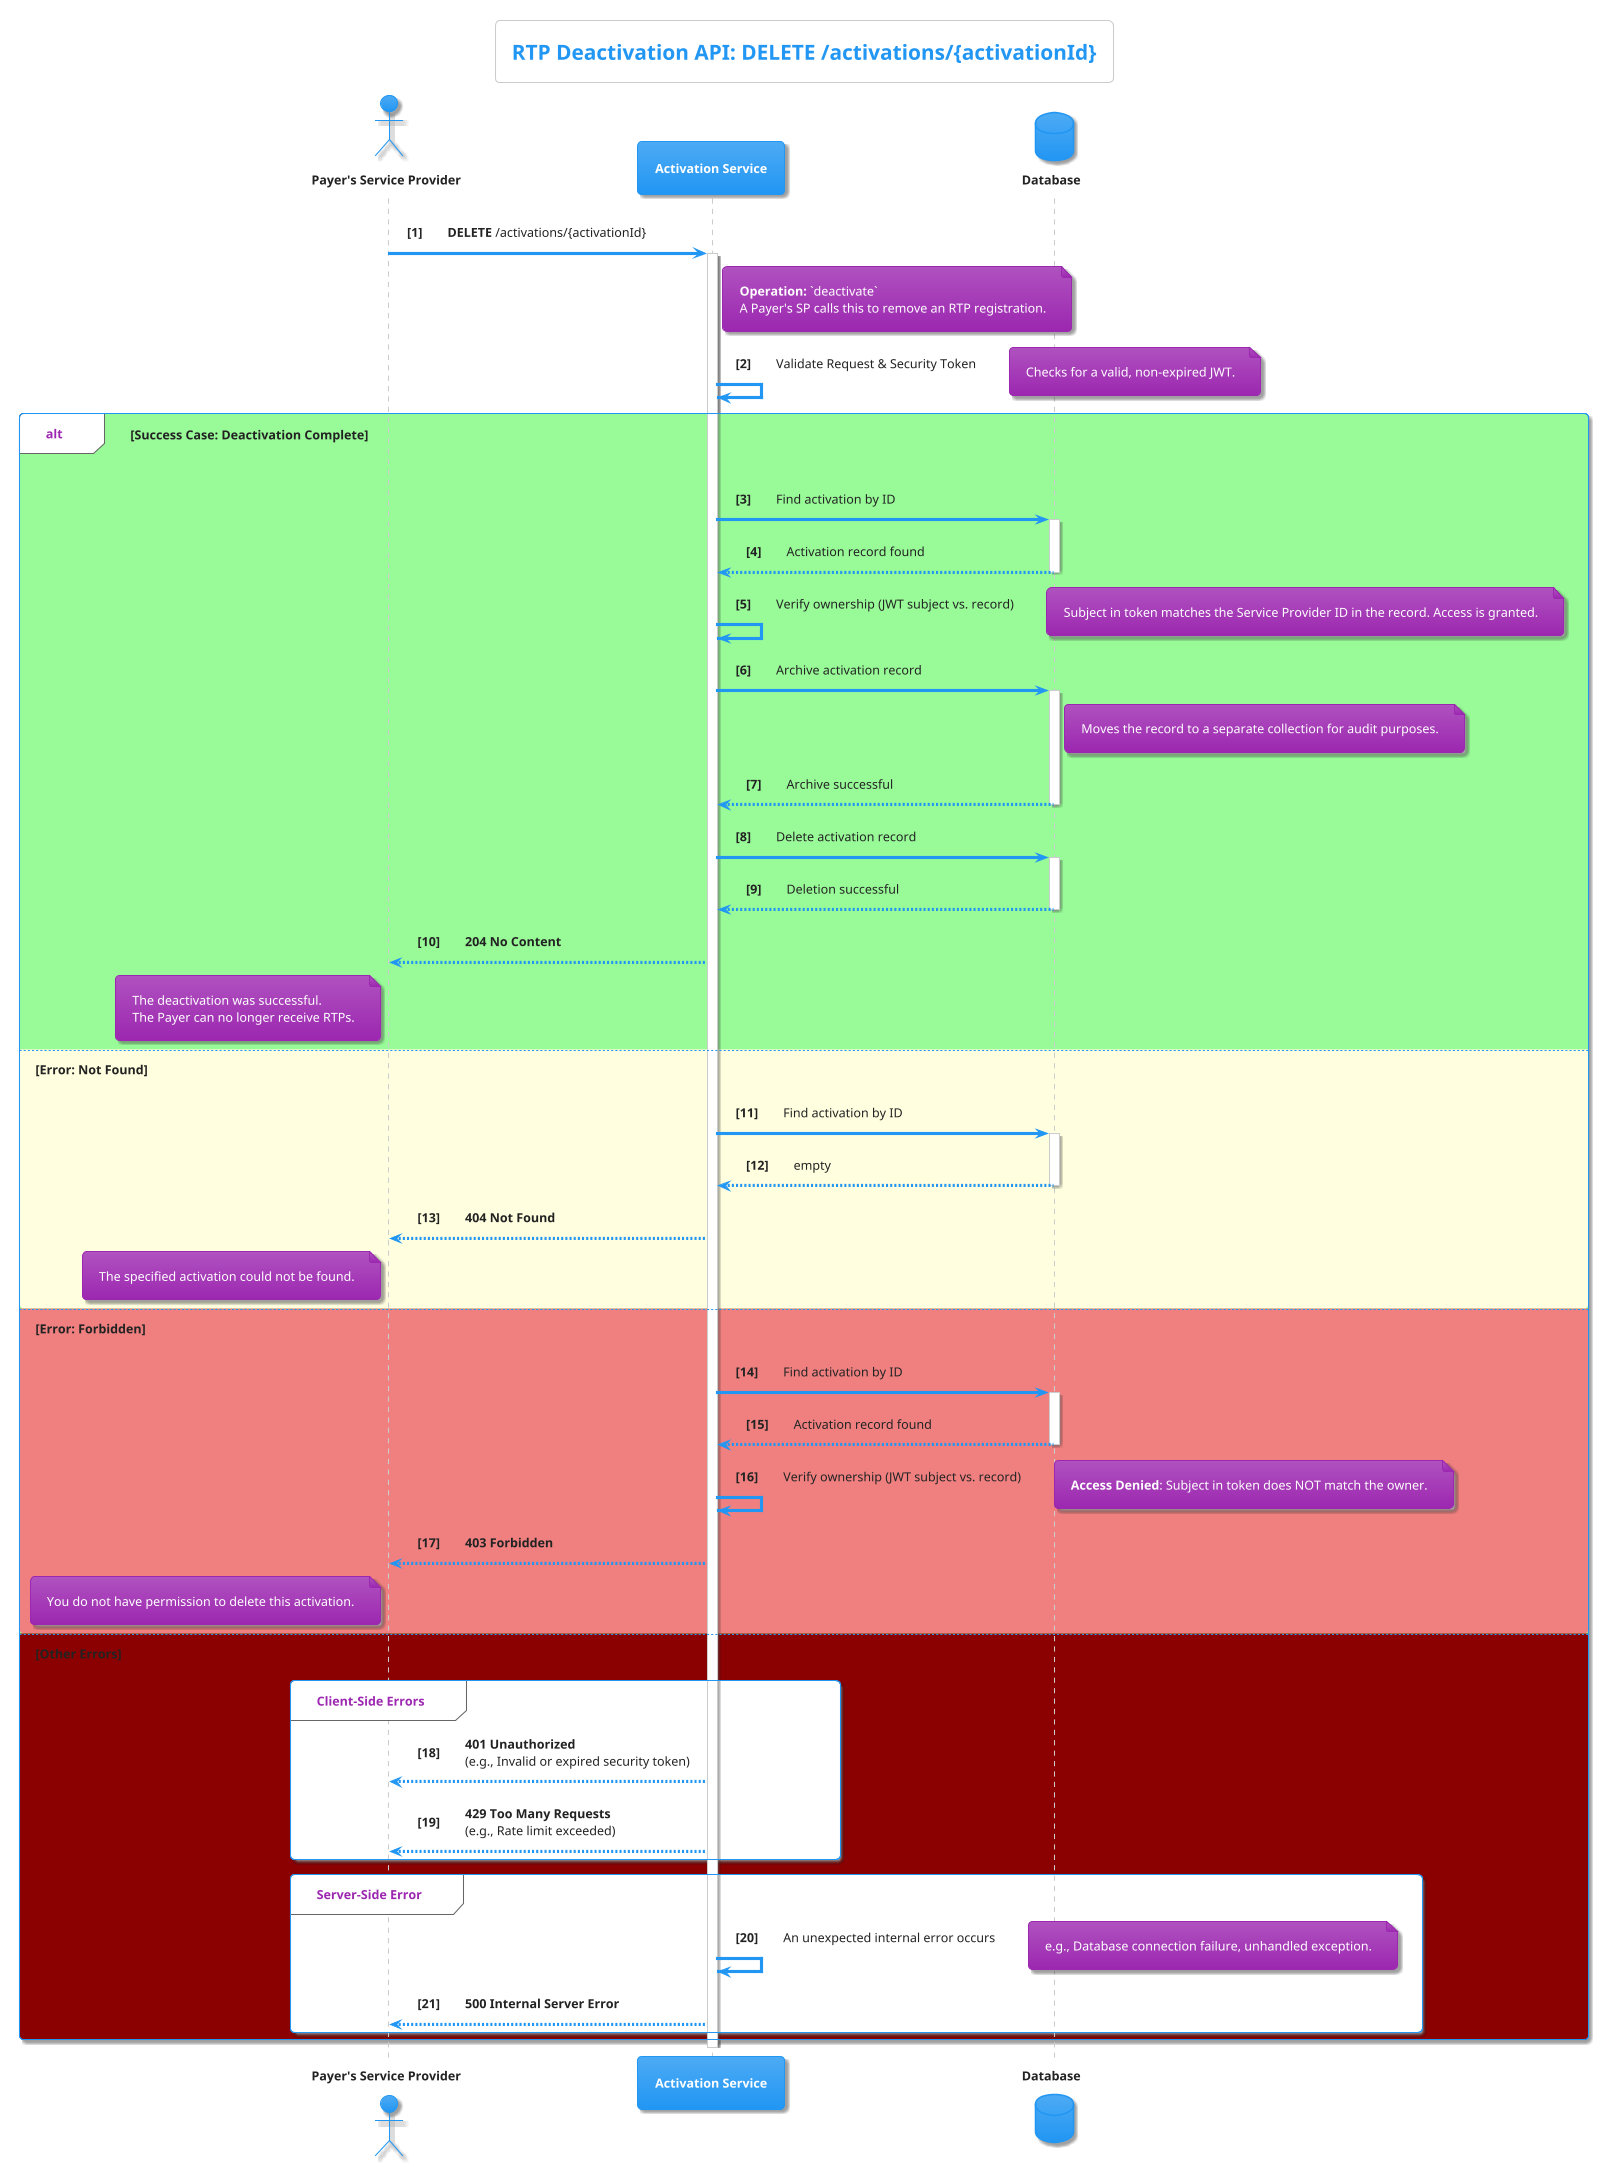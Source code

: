 @startuml
' PlantUML Diagram for RTP Deactivation API
' Title: Unified RTP Deactivation Sequence Diagram
' Version: 2.0.0
' Description: This diagram merges two sources to show the detailed process for a Payer's Service Provider
'              to deactivate the RTP service for an end-user, including internal logic and all error cases.

!theme materia

title RTP Deactivation API: DELETE /activations/{activationId}

actor "**Payer's Service Provider**" as PSP
participant "**Activation Service**" as AS
database "**Database**" as DB

autonumber "<b>[0]"

PSP -> AS: **DELETE** /activations/{activationId}
activate AS

note right of AS
  **Operation:** `deactivate`
  A Payer's SP calls this to remove an RTP registration.
end note

AS -> AS: Validate Request & Security Token
note right: Checks for a valid, non-expired JWT.

alt #palegreen **Success Case: Deactivation Complete**

    AS -> DB: Find activation by ID
    activate DB
    DB --> AS: Activation record found
    deactivate DB

    AS -> AS: Verify ownership (JWT subject vs. record)
    note right: Subject in token matches the Service Provider ID in the record. Access is granted.

    AS -> DB: Archive activation record
    activate DB
    note right of DB: Moves the record to a separate collection for audit purposes.
    DB --> AS: Archive successful
    deactivate DB

    AS -> DB: Delete activation record
    activate DB
    DB --> AS: Deletion successful
    deactivate DB

    AS --> PSP: **204 No Content**
    note left of PSP
        The deactivation was successful.
        The Payer can no longer receive RTPs.
    end note

else #lightyellow **Error: Not Found**

    AS -> DB: Find activation by ID
    activate DB
    DB --> AS: empty
    deactivate DB

    AS --> PSP: **404 Not Found**
    note left of PSP: The specified activation could not be found.

else #lightcoral **Error: Forbidden**

    AS -> DB: Find activation by ID
    activate DB
    DB --> AS: Activation record found
    deactivate DB

    AS -> AS: Verify ownership (JWT subject vs. record)
    note right: **Access Denied**: Subject in token does NOT match the owner.

    AS --> PSP: **403 Forbidden**
    note left of PSP: You do not have permission to delete this activation.

else #darkred **Other Errors**

    group Client-Side Errors
        AS --> PSP: **401 Unauthorized**\n(e.g., Invalid or expired security token)
        AS --> PSP: **429 Too Many Requests**\n(e.g., Rate limit exceeded)
    end group

    group Server-Side Error
        AS -> AS: An unexpected internal error occurs
        note right: e.g., Database connection failure, unhandled exception.
        AS --> PSP: **500 Internal Server Error**
    end group

end

deactivate AS

@enduml
